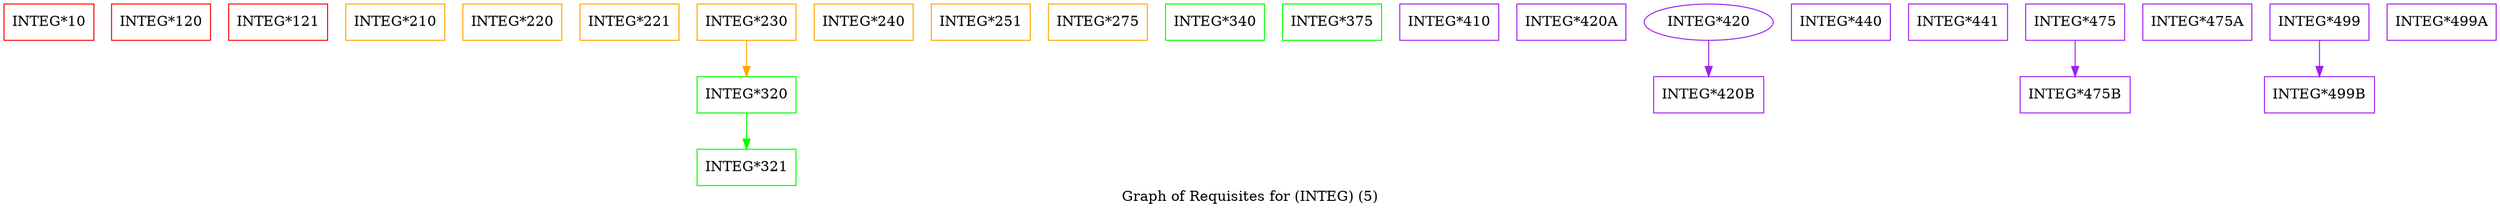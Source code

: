 strict digraph "" {
	graph [bb="0,0,2468.5,203",
		label="Graph of Requisites for (INTEG) (5)",
		lheight=0.21,
		lp="1234.2,11.5",
		lwidth=3.53
	];
	node [label="\N"];
	"INTEG*10"	[color=red,
		height=0.5,
		pos="44.5,185",
		shape=box,
		width=1.2361];
	"INTEG*120"	[color=red,
		height=0.5,
		pos="155.5,185",
		shape=box,
		width=1.3611];
	"INTEG*121"	[color=red,
		height=0.5,
		pos="271.5,185",
		shape=box,
		width=1.3611];
	"INTEG*210"	[color=orange,
		height=0.5,
		pos="387.5,185",
		shape=box,
		width=1.3611];
	"INTEG*220"	[color=orange,
		height=0.5,
		pos="503.5,185",
		shape=box,
		width=1.3611];
	"INTEG*221"	[color=orange,
		height=0.5,
		pos="619.5,185",
		shape=box,
		width=1.3611];
	"INTEG*230"	[color=orange,
		height=0.5,
		pos="735.5,185",
		shape=box,
		width=1.3611];
	"INTEG*320"	[color=green,
		height=0.5,
		pos="735.5,113",
		shape=box,
		width=1.3611];
	"INTEG*230" -> "INTEG*320"	[color=orange,
		pos="e,735.5,131.1 735.5,166.7 735.5,158.98 735.5,149.71 735.5,141.11"];
	"INTEG*321"	[color=green,
		height=0.5,
		pos="735.5,41",
		shape=box,
		width=1.3611];
	"INTEG*320" -> "INTEG*321"	[color=green,
		pos="e,735.5,59.104 735.5,94.697 735.5,86.983 735.5,77.712 735.5,69.112"];
	"INTEG*240"	[color=orange,
		height=0.5,
		pos="851.5,185",
		shape=box,
		width=1.3611];
	"INTEG*251"	[color=orange,
		height=0.5,
		pos="967.5,185",
		shape=box,
		width=1.3611];
	"INTEG*275"	[color=orange,
		height=0.5,
		pos="1083.5,185",
		shape=box,
		width=1.3611];
	"INTEG*340"	[color=green,
		height=0.5,
		pos="1199.5,185",
		shape=box,
		width=1.3611];
	"INTEG*375"	[color=green,
		height=0.5,
		pos="1315.5,185",
		shape=box,
		width=1.3611];
	"INTEG*410"	[color=purple,
		height=0.5,
		pos="1431.5,185",
		shape=box,
		width=1.3611];
	"INTEG*420A"	[color=purple,
		height=0.5,
		pos="1552.5,185",
		shape=box,
		width=1.5];
	"INTEG*420B"	[color=purple,
		height=0.5,
		pos="1688.5,113",
		shape=box,
		width=1.5139];
	"INTEG*420"	[color=purple,
		height=0.5,
		pos="1688.5,185",
		width=1.7693];
	"INTEG*420" -> "INTEG*420B"	[color=purple,
		pos="e,1688.5,131.1 1688.5,166.7 1688.5,158.98 1688.5,149.71 1688.5,141.11"];
	"INTEG*440"	[color=purple,
		height=0.5,
		pos="1819.5,185",
		shape=box,
		width=1.3611];
	"INTEG*441"	[color=purple,
		height=0.5,
		pos="1935.5,185",
		shape=box,
		width=1.3611];
	"INTEG*475"	[color=purple,
		height=0.5,
		pos="2051.5,185",
		shape=box,
		width=1.3611];
	"INTEG*475B"	[color=purple,
		height=0.5,
		pos="2051.5,113",
		shape=box,
		width=1.5139];
	"INTEG*475" -> "INTEG*475B"	[color=purple,
		pos="e,2051.5,131.1 2051.5,166.7 2051.5,158.98 2051.5,149.71 2051.5,141.11"];
	"INTEG*475A"	[color=purple,
		height=0.5,
		pos="2172.5,185",
		shape=box,
		width=1.5];
	"INTEG*499"	[color=purple,
		height=0.5,
		pos="2293.5,185",
		shape=box,
		width=1.3611];
	"INTEG*499B"	[color=purple,
		height=0.5,
		pos="2293.5,113",
		shape=box,
		width=1.5139];
	"INTEG*499" -> "INTEG*499B"	[color=purple,
		pos="e,2293.5,131.1 2293.5,166.7 2293.5,158.98 2293.5,149.71 2293.5,141.11"];
	"INTEG*499A"	[color=purple,
		height=0.5,
		pos="2414.5,185",
		shape=box,
		width=1.5];
}
